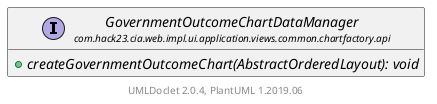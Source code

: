 @startuml
    set namespaceSeparator none
    hide empty fields
    hide empty methods

    interface "<size:14>GovernmentOutcomeChartDataManager\n<size:10>com.hack23.cia.web.impl.ui.application.views.common.chartfactory.api" as com.hack23.cia.web.impl.ui.application.views.common.chartfactory.api.GovernmentOutcomeChartDataManager [[GovernmentOutcomeChartDataManager.html]] {
        {abstract} +createGovernmentOutcomeChart(AbstractOrderedLayout): void
    }

    center footer UMLDoclet 2.0.4, PlantUML 1.2019.06
@enduml
